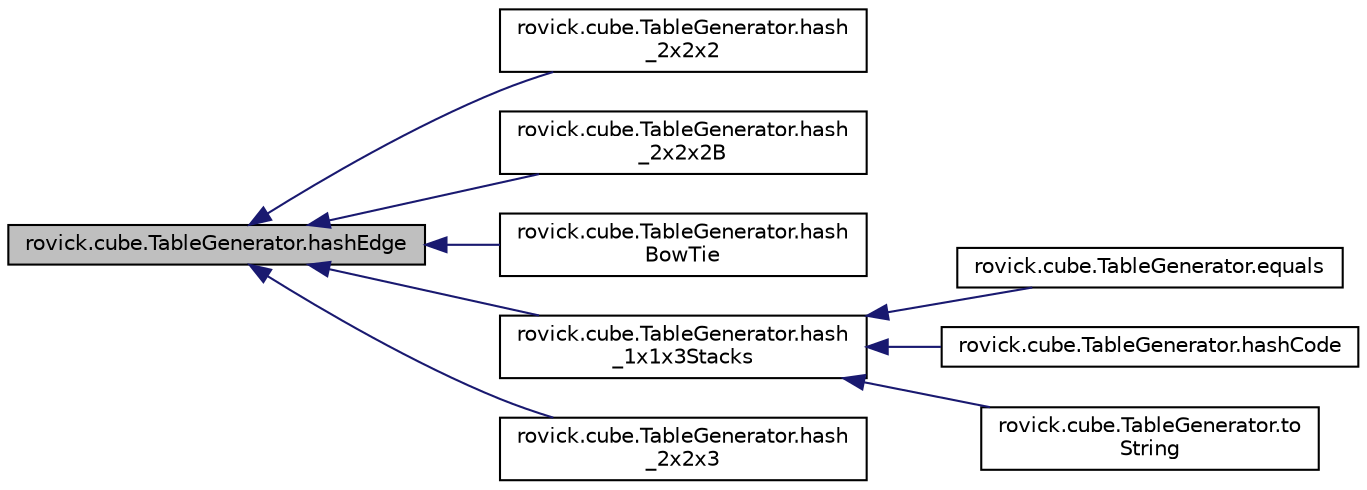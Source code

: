 digraph "rovick.cube.TableGenerator.hashEdge"
{
  edge [fontname="Helvetica",fontsize="10",labelfontname="Helvetica",labelfontsize="10"];
  node [fontname="Helvetica",fontsize="10",shape=record];
  rankdir="LR";
  Node96 [label="rovick.cube.TableGenerator.hashEdge",height=0.2,width=0.4,color="black", fillcolor="grey75", style="filled", fontcolor="black"];
  Node96 -> Node97 [dir="back",color="midnightblue",fontsize="10",style="solid",fontname="Helvetica"];
  Node97 [label="rovick.cube.TableGenerator.hash\l_2x2x2",height=0.2,width=0.4,color="black", fillcolor="white", style="filled",URL="$classrovick_1_1cube_1_1_table_generator.html#af669379422d32bcf5beca56ab2405fc2"];
  Node96 -> Node98 [dir="back",color="midnightblue",fontsize="10",style="solid",fontname="Helvetica"];
  Node98 [label="rovick.cube.TableGenerator.hash\l_2x2x2B",height=0.2,width=0.4,color="black", fillcolor="white", style="filled",URL="$classrovick_1_1cube_1_1_table_generator.html#a20666bbcf6de30df26afbf60ef29b71f"];
  Node96 -> Node99 [dir="back",color="midnightblue",fontsize="10",style="solid",fontname="Helvetica"];
  Node99 [label="rovick.cube.TableGenerator.hash\lBowTie",height=0.2,width=0.4,color="black", fillcolor="white", style="filled",URL="$classrovick_1_1cube_1_1_table_generator.html#a7070704cd68fc778387ff362f5dcbf45"];
  Node96 -> Node100 [dir="back",color="midnightblue",fontsize="10",style="solid",fontname="Helvetica"];
  Node100 [label="rovick.cube.TableGenerator.hash\l_1x1x3Stacks",height=0.2,width=0.4,color="black", fillcolor="white", style="filled",URL="$classrovick_1_1cube_1_1_table_generator.html#ae76f58845c0cf0edbfa0d0de955341a0"];
  Node100 -> Node101 [dir="back",color="midnightblue",fontsize="10",style="solid",fontname="Helvetica"];
  Node101 [label="rovick.cube.TableGenerator.equals",height=0.2,width=0.4,color="black", fillcolor="white", style="filled",URL="$classrovick_1_1cube_1_1_table_generator.html#ad4043df4f46b61a6b45f7ea2f7a4dfa0"];
  Node100 -> Node102 [dir="back",color="midnightblue",fontsize="10",style="solid",fontname="Helvetica"];
  Node102 [label="rovick.cube.TableGenerator.hashCode",height=0.2,width=0.4,color="black", fillcolor="white", style="filled",URL="$classrovick_1_1cube_1_1_table_generator.html#a8abd1c749c55031e5f1e56cd9b278833"];
  Node100 -> Node103 [dir="back",color="midnightblue",fontsize="10",style="solid",fontname="Helvetica"];
  Node103 [label="rovick.cube.TableGenerator.to\lString",height=0.2,width=0.4,color="black", fillcolor="white", style="filled",URL="$classrovick_1_1cube_1_1_table_generator.html#a16111021532687131f570bbecafb393e"];
  Node96 -> Node104 [dir="back",color="midnightblue",fontsize="10",style="solid",fontname="Helvetica"];
  Node104 [label="rovick.cube.TableGenerator.hash\l_2x2x3",height=0.2,width=0.4,color="black", fillcolor="white", style="filled",URL="$classrovick_1_1cube_1_1_table_generator.html#a7f83fac6ce64dee957f6af9e82ba8b1e"];
}
